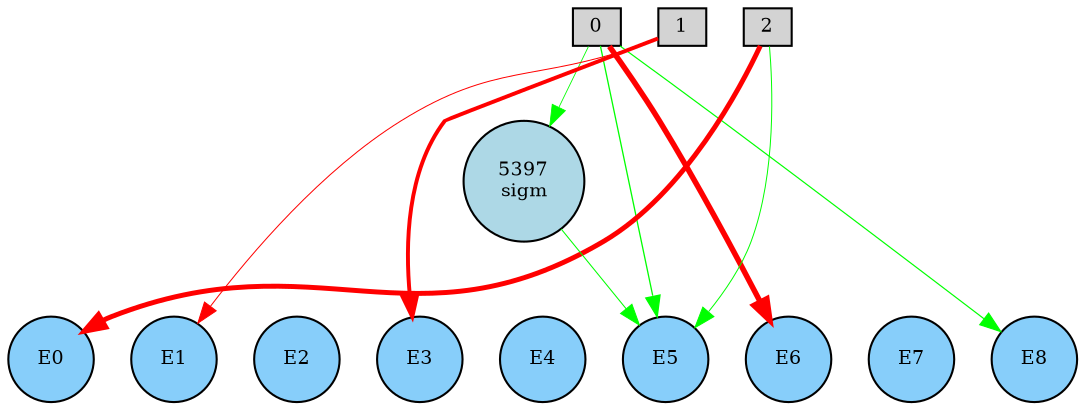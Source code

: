 digraph {
	node [fontsize=9 height=0.2 shape=circle width=0.2]
	subgraph inputs {
		node [shape=box style=filled]
		rank=source
		0 [fillcolor=lightgray]
		1 [fillcolor=lightgray]
		0 -> 1 [style=invis]
		2 [fillcolor=lightgray]
		1 -> 2 [style=invis]
	}
	subgraph outputs {
		node [style=filled]
		rank=sink
		E0 [fillcolor=lightskyblue fontsize=9 height=0.2 shape=circle width=0.2]
		E1 [fillcolor=lightskyblue fontsize=9 height=0.2 shape=circle width=0.2]
		E0 -> E1 [style=invis]
		E2 [fillcolor=lightskyblue fontsize=9 height=0.2 shape=circle width=0.2]
		E1 -> E2 [style=invis]
		E3 [fillcolor=lightskyblue fontsize=9 height=0.2 shape=circle width=0.2]
		E2 -> E3 [style=invis]
		E4 [fillcolor=lightskyblue fontsize=9 height=0.2 shape=circle width=0.2]
		E3 -> E4 [style=invis]
		E5 [fillcolor=lightskyblue fontsize=9 height=0.2 shape=circle width=0.2]
		E4 -> E5 [style=invis]
		E6 [fillcolor=lightskyblue fontsize=9 height=0.2 shape=circle width=0.2]
		E5 -> E6 [style=invis]
		E7 [fillcolor=lightskyblue fontsize=9 height=0.2 shape=circle width=0.2]
		E6 -> E7 [style=invis]
		E8 [fillcolor=lightskyblue fontsize=9 height=0.2 shape=circle width=0.2]
		E7 -> E8 [style=invis]
	}
	5397 [label="5397
sigm" fillcolor=lightblue style=filled]
	1 -> E3 [color=red penwidth=1.883105670346172 style=solid]
	2 -> E0 [color=red penwidth=2.378706176878179 style=solid]
	0 -> E6 [color=red penwidth=2.6434205404759212 style=solid]
	1 -> E1 [color=red penwidth=0.48143750750117587 style=solid]
	0 -> E5 [color=green penwidth=0.6233661623028197 style=solid]
	2 -> E5 [color=green penwidth=0.47554436404305356 style=solid]
	0 -> 5397 [color=green penwidth=0.4026820687784657 style=solid]
	5397 -> E5 [color=green penwidth=0.5012649036835155 style=solid]
	0 -> E8 [color=green penwidth=0.5693233524275104 style=solid]
}
